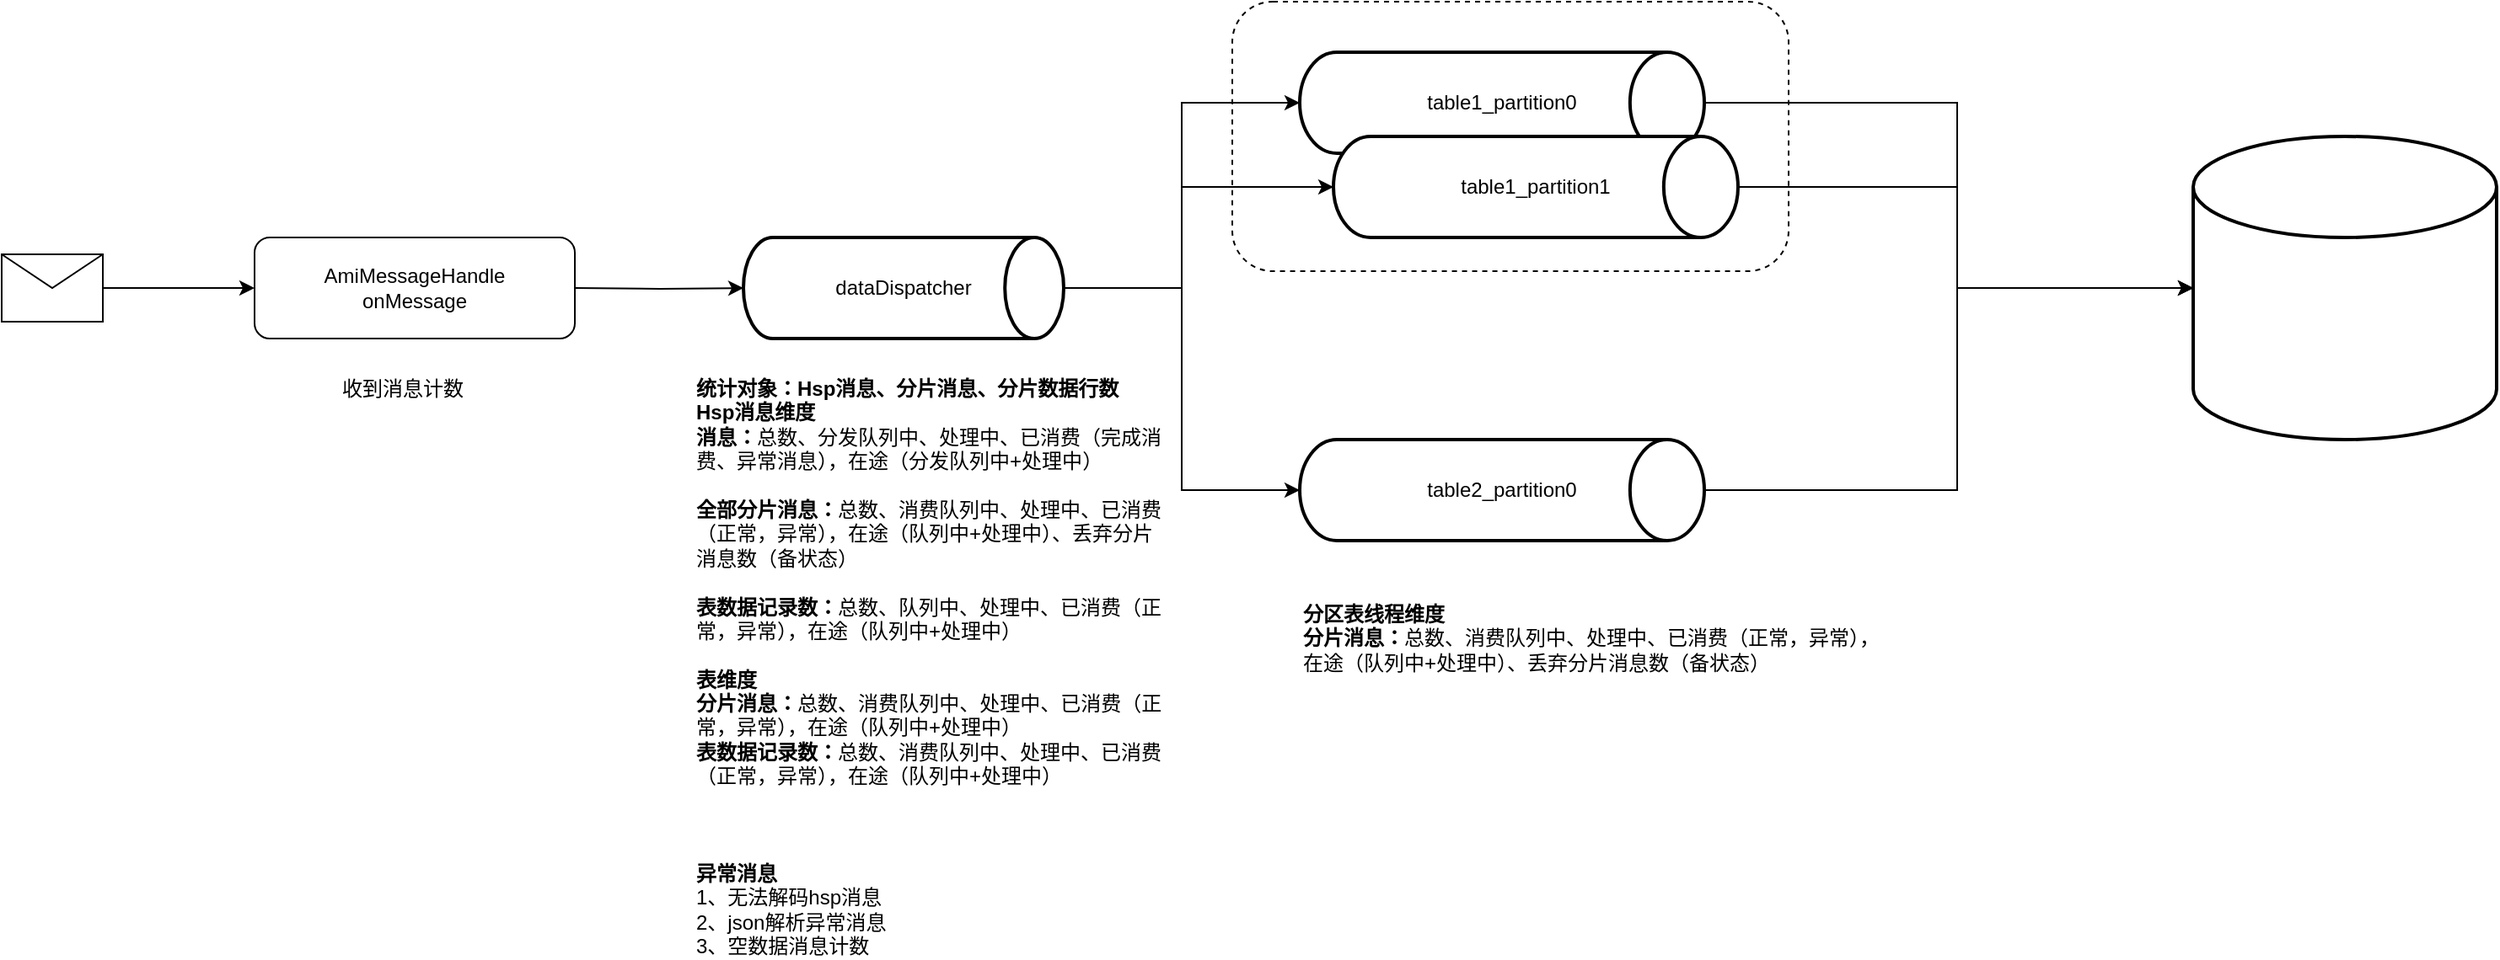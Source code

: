 <mxfile version="21.3.4" type="github" pages="2">
  <diagram name="第 1 页" id="USofRMA4XZ6aipWn7kLh">
    <mxGraphModel dx="2261" dy="1925" grid="1" gridSize="10" guides="1" tooltips="1" connect="1" arrows="1" fold="1" page="1" pageScale="1" pageWidth="827" pageHeight="1169" math="0" shadow="0">
      <root>
        <mxCell id="0" />
        <mxCell id="1" parent="0" />
        <mxCell id="FrgPPtpXRDeIr11iUTKz-38" value="" style="rounded=1;whiteSpace=wrap;html=1;fillColor=none;dashed=1;" parent="1" vertex="1">
          <mxGeometry x="570" y="-1100" width="330" height="160" as="geometry" />
        </mxCell>
        <mxCell id="FrgPPtpXRDeIr11iUTKz-24" value="" style="edgeStyle=orthogonalEdgeStyle;rounded=0;orthogonalLoop=1;jettySize=auto;html=1;" parent="1" target="FrgPPtpXRDeIr11iUTKz-15" edge="1">
          <mxGeometry relative="1" as="geometry">
            <mxPoint x="180" y="-930" as="sourcePoint" />
          </mxGeometry>
        </mxCell>
        <mxCell id="FrgPPtpXRDeIr11iUTKz-25" style="edgeStyle=orthogonalEdgeStyle;rounded=0;orthogonalLoop=1;jettySize=auto;html=1;entryX=0;entryY=0.5;entryDx=0;entryDy=0;entryPerimeter=0;" parent="1" source="FrgPPtpXRDeIr11iUTKz-15" target="FrgPPtpXRDeIr11iUTKz-17" edge="1">
          <mxGeometry relative="1" as="geometry" />
        </mxCell>
        <mxCell id="FrgPPtpXRDeIr11iUTKz-27" style="edgeStyle=orthogonalEdgeStyle;rounded=0;orthogonalLoop=1;jettySize=auto;html=1;entryX=0;entryY=0.5;entryDx=0;entryDy=0;entryPerimeter=0;" parent="1" source="FrgPPtpXRDeIr11iUTKz-15" target="FrgPPtpXRDeIr11iUTKz-19" edge="1">
          <mxGeometry relative="1" as="geometry" />
        </mxCell>
        <mxCell id="FrgPPtpXRDeIr11iUTKz-28" style="edgeStyle=orthogonalEdgeStyle;rounded=0;orthogonalLoop=1;jettySize=auto;html=1;" parent="1" source="FrgPPtpXRDeIr11iUTKz-15" target="FrgPPtpXRDeIr11iUTKz-18" edge="1">
          <mxGeometry relative="1" as="geometry">
            <Array as="points">
              <mxPoint x="540" y="-930" />
              <mxPoint x="540" y="-990" />
            </Array>
          </mxGeometry>
        </mxCell>
        <mxCell id="FrgPPtpXRDeIr11iUTKz-15" value="dataDispatcher" style="strokeWidth=2;html=1;shape=mxgraph.flowchart.direct_data;whiteSpace=wrap;" parent="1" vertex="1">
          <mxGeometry x="280" y="-960" width="190" height="60" as="geometry" />
        </mxCell>
        <mxCell id="FrgPPtpXRDeIr11iUTKz-31" style="edgeStyle=orthogonalEdgeStyle;rounded=0;orthogonalLoop=1;jettySize=auto;html=1;entryX=0;entryY=0.5;entryDx=0;entryDy=0;entryPerimeter=0;" parent="1" source="FrgPPtpXRDeIr11iUTKz-17" target="FrgPPtpXRDeIr11iUTKz-30" edge="1">
          <mxGeometry relative="1" as="geometry">
            <Array as="points">
              <mxPoint x="1000" y="-1040" />
              <mxPoint x="1000" y="-930" />
            </Array>
          </mxGeometry>
        </mxCell>
        <mxCell id="FrgPPtpXRDeIr11iUTKz-17" value="table1_partition0" style="strokeWidth=2;html=1;shape=mxgraph.flowchart.direct_data;whiteSpace=wrap;" parent="1" vertex="1">
          <mxGeometry x="610" y="-1070" width="240" height="60" as="geometry" />
        </mxCell>
        <mxCell id="FrgPPtpXRDeIr11iUTKz-32" style="edgeStyle=orthogonalEdgeStyle;rounded=0;orthogonalLoop=1;jettySize=auto;html=1;entryX=0;entryY=0.5;entryDx=0;entryDy=0;entryPerimeter=0;" parent="1" source="FrgPPtpXRDeIr11iUTKz-18" target="FrgPPtpXRDeIr11iUTKz-30" edge="1">
          <mxGeometry relative="1" as="geometry">
            <Array as="points">
              <mxPoint x="1000" y="-990" />
              <mxPoint x="1000" y="-930" />
            </Array>
          </mxGeometry>
        </mxCell>
        <mxCell id="FrgPPtpXRDeIr11iUTKz-18" value="table1_partition1" style="strokeWidth=2;html=1;shape=mxgraph.flowchart.direct_data;whiteSpace=wrap;" parent="1" vertex="1">
          <mxGeometry x="630" y="-1020" width="240" height="60" as="geometry" />
        </mxCell>
        <mxCell id="FrgPPtpXRDeIr11iUTKz-33" style="edgeStyle=orthogonalEdgeStyle;rounded=0;orthogonalLoop=1;jettySize=auto;html=1;entryX=0;entryY=0.5;entryDx=0;entryDy=0;entryPerimeter=0;" parent="1" source="FrgPPtpXRDeIr11iUTKz-19" target="FrgPPtpXRDeIr11iUTKz-30" edge="1">
          <mxGeometry relative="1" as="geometry">
            <Array as="points">
              <mxPoint x="1000" y="-810" />
              <mxPoint x="1000" y="-930" />
            </Array>
          </mxGeometry>
        </mxCell>
        <mxCell id="FrgPPtpXRDeIr11iUTKz-19" value="table2_partition0" style="strokeWidth=2;html=1;shape=mxgraph.flowchart.direct_data;whiteSpace=wrap;" parent="1" vertex="1">
          <mxGeometry x="610" y="-840" width="240" height="60" as="geometry" />
        </mxCell>
        <mxCell id="FrgPPtpXRDeIr11iUTKz-23" value="" style="edgeStyle=orthogonalEdgeStyle;rounded=0;orthogonalLoop=1;jettySize=auto;html=1;" parent="1" source="FrgPPtpXRDeIr11iUTKz-22" edge="1">
          <mxGeometry relative="1" as="geometry">
            <mxPoint x="-10" y="-930" as="targetPoint" />
          </mxGeometry>
        </mxCell>
        <mxCell id="FrgPPtpXRDeIr11iUTKz-22" value="" style="shape=message;html=1;html=1;outlineConnect=0;labelPosition=center;verticalLabelPosition=bottom;align=center;verticalAlign=top;" parent="1" vertex="1">
          <mxGeometry x="-160" y="-950" width="60" height="40" as="geometry" />
        </mxCell>
        <mxCell id="FrgPPtpXRDeIr11iUTKz-30" value="" style="strokeWidth=2;html=1;shape=mxgraph.flowchart.database;whiteSpace=wrap;" parent="1" vertex="1">
          <mxGeometry x="1140" y="-1020" width="180" height="180" as="geometry" />
        </mxCell>
        <mxCell id="FrgPPtpXRDeIr11iUTKz-34" value="收到消息计数" style="text;html=1;strokeColor=none;fillColor=none;align=left;verticalAlign=top;whiteSpace=wrap;rounded=0;" parent="1" vertex="1">
          <mxGeometry x="40" y="-884" width="90" height="30" as="geometry" />
        </mxCell>
        <mxCell id="FrgPPtpXRDeIr11iUTKz-35" value="&lt;b&gt;统计对象：&lt;/b&gt;&lt;b style=&quot;border-color: var(--border-color);&quot;&gt;Hsp消息、分片消息、分片数据行数&lt;/b&gt;&lt;b&gt;&lt;br&gt;Hsp消息维度&lt;br&gt;消息：&lt;/b&gt;总数、分发队列中、处理中、已消费（完成消费、异常消息&lt;span style=&quot;border-color: var(--border-color);&quot;&gt;）&lt;span style=&quot;border-color: var(--border-color);&quot;&gt;，在途（分发&lt;/span&gt;&lt;span style=&quot;border-color: var(--border-color);&quot;&gt;队列中+处理中&lt;/span&gt;&lt;span style=&quot;border-color: var(--border-color);&quot;&gt;）&lt;br&gt;&lt;/span&gt;&lt;br&gt;&lt;b&gt;全部分片消息&lt;/b&gt;&lt;b style=&quot;border-color: var(--border-color);&quot;&gt;：&lt;/b&gt;总数、消费队列中、处理中、已消费（正常，异常），在途（&lt;span style=&quot;border-color: var(--border-color);&quot;&gt;队列中+处理中）、丢弃分片消息数（备状态）&lt;br&gt;&lt;/span&gt;&lt;br style=&quot;border-color: var(--border-color);&quot;&gt;&lt;b style=&quot;border-color: var(--border-color);&quot;&gt;表数据记录数：&lt;/b&gt;总数、队列中、处理中、已消费（正常，异常），在途（&lt;span style=&quot;border-color: var(--border-color);&quot;&gt;&lt;/span&gt;&lt;span style=&quot;border-color: var(--border-color);&quot;&gt;队列中+处理中&lt;/span&gt;&lt;span style=&quot;border-color: var(--border-color);&quot;&gt;）&lt;/span&gt;&lt;br&gt;&lt;/span&gt;&lt;b&gt;&lt;br&gt;表维度&lt;br&gt;&lt;/b&gt;&lt;b style=&quot;border-color: var(--border-color);&quot;&gt;分片&lt;/b&gt;&lt;b&gt;消息：&lt;/b&gt;总数、&lt;span style=&quot;border-color: var(--border-color);&quot;&gt;消费&lt;/span&gt;队列中、处理中、已消费（正常，异常），在途（&lt;span style=&quot;border-color: var(--border-color);&quot;&gt;队列中+处理中&lt;/span&gt;）&lt;br&gt;&lt;b&gt;表数据记录数：&lt;/b&gt;&lt;span style=&quot;border-color: var(--border-color);&quot;&gt;总数、&lt;span style=&quot;border-color: var(--border-color);&quot;&gt;消费&lt;/span&gt;队列中、处理中、已消费（正常，异常），在途（&lt;/span&gt;&lt;span style=&quot;border-color: var(--border-color);&quot;&gt;队列中+处理中&lt;/span&gt;&lt;span style=&quot;border-color: var(--border-color);&quot;&gt;）&lt;/span&gt;&lt;b&gt;&lt;br&gt;&lt;br&gt;&lt;br&gt;&lt;br&gt;异常消息&lt;/b&gt;&lt;br&gt;1、无法解码hsp消息&lt;br&gt;2、json解析异常消息&lt;br&gt;3、空数据消息计数" style="text;html=1;strokeColor=none;fillColor=none;align=left;verticalAlign=top;whiteSpace=wrap;rounded=0;" parent="1" vertex="1">
          <mxGeometry x="250" y="-884" width="280" height="284" as="geometry" />
        </mxCell>
        <mxCell id="FrgPPtpXRDeIr11iUTKz-36" value="&lt;b style=&quot;border-color: var(--border-color);&quot;&gt;分区表线程维度&lt;br style=&quot;border-color: var(--border-color);&quot;&gt;&lt;/b&gt;&lt;b style=&quot;border-color: var(--border-color);&quot;&gt;分片&lt;/b&gt;&lt;b style=&quot;border-color: var(--border-color);&quot;&gt;消息：&lt;/b&gt;&lt;span style=&quot;border-color: var(--border-color);&quot;&gt;总数、消费队列中、处理中、已消费（正常，异常），在途（&lt;/span&gt;&lt;span style=&quot;border-color: var(--border-color);&quot;&gt;队列中+处理中）、丢弃分片消息数（备状态）&lt;/span&gt;&lt;b style=&quot;border-color: var(--border-color);&quot;&gt;&lt;br style=&quot;border-color: var(--border-color);&quot;&gt;&lt;/b&gt;" style="text;html=1;strokeColor=none;fillColor=none;align=left;verticalAlign=top;whiteSpace=wrap;rounded=0;" parent="1" vertex="1">
          <mxGeometry x="610" y="-750" width="350" height="70" as="geometry" />
        </mxCell>
        <mxCell id="Ov6hBhwBg-OBHm0w1pQP-1" value="AmiMessageHandle&lt;br&gt;onMessage" style="rounded=1;whiteSpace=wrap;html=1;" vertex="1" parent="1">
          <mxGeometry x="-10" y="-960" width="190" height="60" as="geometry" />
        </mxCell>
      </root>
    </mxGraphModel>
  </diagram>
  <diagram id="r1xa90ovUVv4gwHCu3es" name="第 2 页">
    <mxGraphModel dx="2261" dy="756" grid="1" gridSize="10" guides="1" tooltips="1" connect="1" arrows="1" fold="1" page="1" pageScale="1" pageWidth="827" pageHeight="1169" math="0" shadow="0">
      <root>
        <mxCell id="0" />
        <mxCell id="1" parent="0" />
        <mxCell id="ImbzPGYgill5O1Hl5ryi-1" value="" style="rounded=0;whiteSpace=wrap;html=1;dashed=1;fillColor=none;glass=1;" vertex="1" parent="1">
          <mxGeometry x="30" y="10" width="820" height="350" as="geometry" />
        </mxCell>
        <mxCell id="ImbzPGYgill5O1Hl5ryi-2" value="" style="shape=cylinder3;whiteSpace=wrap;html=1;boundedLbl=1;backgroundOutline=1;size=15;" vertex="1" parent="1">
          <mxGeometry x="910" y="48" width="190" height="280" as="geometry" />
        </mxCell>
        <mxCell id="ImbzPGYgill5O1Hl5ryi-3" value="" style="edgeStyle=orthogonalEdgeStyle;rounded=0;orthogonalLoop=1;jettySize=auto;html=1;" edge="1" parent="1" source="ImbzPGYgill5O1Hl5ryi-4" target="ImbzPGYgill5O1Hl5ryi-12">
          <mxGeometry relative="1" as="geometry" />
        </mxCell>
        <mxCell id="ImbzPGYgill5O1Hl5ryi-4" value="AmiMessageHandle&lt;br&gt;onMessage" style="rounded=1;whiteSpace=wrap;html=1;" vertex="1" parent="1">
          <mxGeometry x="40" y="180" width="140" height="40" as="geometry" />
        </mxCell>
        <mxCell id="ImbzPGYgill5O1Hl5ryi-5" value="" style="endArrow=classic;html=1;rounded=0;entryX=0;entryY=0.5;entryDx=0;entryDy=0;" edge="1" parent="1" target="ImbzPGYgill5O1Hl5ryi-4">
          <mxGeometry width="50" height="50" relative="1" as="geometry">
            <mxPoint x="-20" y="200" as="sourcePoint" />
            <mxPoint x="30" y="200" as="targetPoint" />
          </mxGeometry>
        </mxCell>
        <mxCell id="ImbzPGYgill5O1Hl5ryi-6" value="" style="edgeStyle=orthogonalEdgeStyle;rounded=0;orthogonalLoop=1;jettySize=auto;html=1;entryX=0;entryY=0.5;entryDx=0;entryDy=0;" edge="1" parent="1" source="ImbzPGYgill5O1Hl5ryi-12" target="ImbzPGYgill5O1Hl5ryi-14">
          <mxGeometry relative="1" as="geometry" />
        </mxCell>
        <mxCell id="ImbzPGYgill5O1Hl5ryi-7" value="" style="edgeStyle=orthogonalEdgeStyle;rounded=0;orthogonalLoop=1;jettySize=auto;html=1;entryX=0;entryY=0.5;entryDx=0;entryDy=0;" edge="1" parent="1" source="ImbzPGYgill5O1Hl5ryi-12" target="ImbzPGYgill5O1Hl5ryi-16">
          <mxGeometry relative="1" as="geometry">
            <Array as="points">
              <mxPoint x="440" y="200" />
              <mxPoint x="440" y="120" />
            </Array>
          </mxGeometry>
        </mxCell>
        <mxCell id="ImbzPGYgill5O1Hl5ryi-8" value="" style="edgeStyle=orthogonalEdgeStyle;rounded=0;orthogonalLoop=1;jettySize=auto;html=1;entryX=0;entryY=0.5;entryDx=0;entryDy=0;" edge="1" parent="1" source="ImbzPGYgill5O1Hl5ryi-12" target="ImbzPGYgill5O1Hl5ryi-19">
          <mxGeometry relative="1" as="geometry">
            <Array as="points">
              <mxPoint x="440" y="200" />
              <mxPoint x="440" y="150" />
            </Array>
          </mxGeometry>
        </mxCell>
        <mxCell id="ImbzPGYgill5O1Hl5ryi-9" style="edgeStyle=orthogonalEdgeStyle;rounded=0;orthogonalLoop=1;jettySize=auto;html=1;entryX=0;entryY=0.5;entryDx=0;entryDy=0;" edge="1" parent="1" source="ImbzPGYgill5O1Hl5ryi-12" target="ImbzPGYgill5O1Hl5ryi-21">
          <mxGeometry relative="1" as="geometry" />
        </mxCell>
        <mxCell id="ImbzPGYgill5O1Hl5ryi-10" style="edgeStyle=orthogonalEdgeStyle;rounded=0;orthogonalLoop=1;jettySize=auto;html=1;entryX=0;entryY=0.5;entryDx=0;entryDy=0;" edge="1" parent="1" source="ImbzPGYgill5O1Hl5ryi-12" target="ImbzPGYgill5O1Hl5ryi-23">
          <mxGeometry relative="1" as="geometry">
            <Array as="points">
              <mxPoint x="440" y="200" />
              <mxPoint x="440" y="250" />
            </Array>
          </mxGeometry>
        </mxCell>
        <mxCell id="ImbzPGYgill5O1Hl5ryi-11" style="edgeStyle=orthogonalEdgeStyle;rounded=0;orthogonalLoop=1;jettySize=auto;html=1;entryX=0;entryY=0.5;entryDx=0;entryDy=0;" edge="1" parent="1" source="ImbzPGYgill5O1Hl5ryi-12" target="ImbzPGYgill5O1Hl5ryi-26">
          <mxGeometry relative="1" as="geometry">
            <Array as="points">
              <mxPoint x="440" y="200" />
              <mxPoint x="440" y="280" />
            </Array>
          </mxGeometry>
        </mxCell>
        <mxCell id="ImbzPGYgill5O1Hl5ryi-12" value="DataDispatcher" style="rounded=1;whiteSpace=wrap;html=1;" vertex="1" parent="1">
          <mxGeometry x="240" y="180" width="140" height="40" as="geometry" />
        </mxCell>
        <mxCell id="ImbzPGYgill5O1Hl5ryi-13" value="" style="edgeStyle=orthogonalEdgeStyle;rounded=0;orthogonalLoop=1;jettySize=auto;html=1;" edge="1" parent="1" source="ImbzPGYgill5O1Hl5ryi-14" target="ImbzPGYgill5O1Hl5ryi-17">
          <mxGeometry relative="1" as="geometry">
            <Array as="points">
              <mxPoint x="800" y="90" />
              <mxPoint x="800" y="120" />
            </Array>
          </mxGeometry>
        </mxCell>
        <mxCell id="ImbzPGYgill5O1Hl5ryi-14" value="[TE1]-order-0" style="rounded=1;whiteSpace=wrap;html=1;" vertex="1" parent="1">
          <mxGeometry x="500" y="70" width="140" height="40" as="geometry" />
        </mxCell>
        <mxCell id="ImbzPGYgill5O1Hl5ryi-15" style="edgeStyle=orthogonalEdgeStyle;rounded=0;orthogonalLoop=1;jettySize=auto;html=1;" edge="1" parent="1" source="ImbzPGYgill5O1Hl5ryi-16">
          <mxGeometry relative="1" as="geometry">
            <mxPoint x="950" y="120" as="targetPoint" />
            <Array as="points">
              <mxPoint x="950" y="120" />
            </Array>
          </mxGeometry>
        </mxCell>
        <mxCell id="ImbzPGYgill5O1Hl5ryi-16" value="[TE1]-order-1" style="rounded=1;whiteSpace=wrap;html=1;" vertex="1" parent="1">
          <mxGeometry x="510" y="100" width="140" height="40" as="geometry" />
        </mxCell>
        <mxCell id="ImbzPGYgill5O1Hl5ryi-17" value="order表" style="whiteSpace=wrap;html=1;rounded=0;" vertex="1" parent="1">
          <mxGeometry x="950" y="95" width="110" height="50" as="geometry" />
        </mxCell>
        <mxCell id="ImbzPGYgill5O1Hl5ryi-18" style="edgeStyle=orthogonalEdgeStyle;rounded=0;orthogonalLoop=1;jettySize=auto;html=1;entryX=0;entryY=0.5;entryDx=0;entryDy=0;" edge="1" parent="1" source="ImbzPGYgill5O1Hl5ryi-19" target="ImbzPGYgill5O1Hl5ryi-17">
          <mxGeometry relative="1" as="geometry">
            <Array as="points">
              <mxPoint x="800" y="150" />
              <mxPoint x="800" y="120" />
              <mxPoint x="950" y="120" />
            </Array>
          </mxGeometry>
        </mxCell>
        <mxCell id="ImbzPGYgill5O1Hl5ryi-19" value="[TE1]-order-2" style="rounded=1;whiteSpace=wrap;html=1;" vertex="1" parent="1">
          <mxGeometry x="520" y="130" width="140" height="40" as="geometry" />
        </mxCell>
        <mxCell id="ImbzPGYgill5O1Hl5ryi-20" value="" style="edgeStyle=orthogonalEdgeStyle;rounded=0;orthogonalLoop=1;jettySize=auto;html=1;" edge="1" parent="1" source="ImbzPGYgill5O1Hl5ryi-21" target="ImbzPGYgill5O1Hl5ryi-24">
          <mxGeometry relative="1" as="geometry">
            <Array as="points">
              <mxPoint x="800" y="220" />
              <mxPoint x="800" y="250" />
            </Array>
          </mxGeometry>
        </mxCell>
        <mxCell id="ImbzPGYgill5O1Hl5ryi-21" value="[TE1]-order_detail-0" style="rounded=1;whiteSpace=wrap;html=1;" vertex="1" parent="1">
          <mxGeometry x="500" y="200" width="140" height="40" as="geometry" />
        </mxCell>
        <mxCell id="ImbzPGYgill5O1Hl5ryi-22" style="edgeStyle=orthogonalEdgeStyle;rounded=0;orthogonalLoop=1;jettySize=auto;html=1;entryX=0;entryY=0.5;entryDx=0;entryDy=0;" edge="1" parent="1" source="ImbzPGYgill5O1Hl5ryi-23" target="ImbzPGYgill5O1Hl5ryi-24">
          <mxGeometry relative="1" as="geometry">
            <Array as="points">
              <mxPoint x="800" y="250" />
            </Array>
          </mxGeometry>
        </mxCell>
        <mxCell id="ImbzPGYgill5O1Hl5ryi-23" value="[TE1]-order_detail-1" style="rounded=1;whiteSpace=wrap;html=1;" vertex="1" parent="1">
          <mxGeometry x="510" y="230" width="140" height="40" as="geometry" />
        </mxCell>
        <mxCell id="ImbzPGYgill5O1Hl5ryi-24" value="order_detail表" style="whiteSpace=wrap;html=1;rounded=0;" vertex="1" parent="1">
          <mxGeometry x="950" y="225" width="110" height="50" as="geometry" />
        </mxCell>
        <mxCell id="ImbzPGYgill5O1Hl5ryi-25" style="edgeStyle=orthogonalEdgeStyle;rounded=0;orthogonalLoop=1;jettySize=auto;html=1;entryX=0;entryY=0.5;entryDx=0;entryDy=0;" edge="1" parent="1" source="ImbzPGYgill5O1Hl5ryi-26" target="ImbzPGYgill5O1Hl5ryi-24">
          <mxGeometry relative="1" as="geometry">
            <Array as="points">
              <mxPoint x="800" y="280" />
              <mxPoint x="800" y="250" />
            </Array>
          </mxGeometry>
        </mxCell>
        <mxCell id="ImbzPGYgill5O1Hl5ryi-26" value="[TE1]-order_detail-2" style="rounded=1;whiteSpace=wrap;html=1;" vertex="1" parent="1">
          <mxGeometry x="520" y="260" width="140" height="40" as="geometry" />
        </mxCell>
      </root>
    </mxGraphModel>
  </diagram>
</mxfile>
